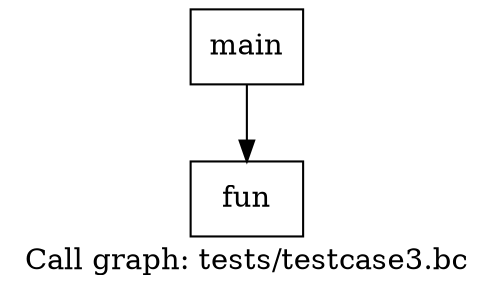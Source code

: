 digraph "Call graph: tests/testcase3.bc" {
	label="Call graph: tests/testcase3.bc";

	Node0x55ace3692520 [shape=record,label="{fun}"];
	Node0x55ace36925a0 [shape=record,label="{main}"];
	Node0x55ace36925a0 -> Node0x55ace3692520;
}
